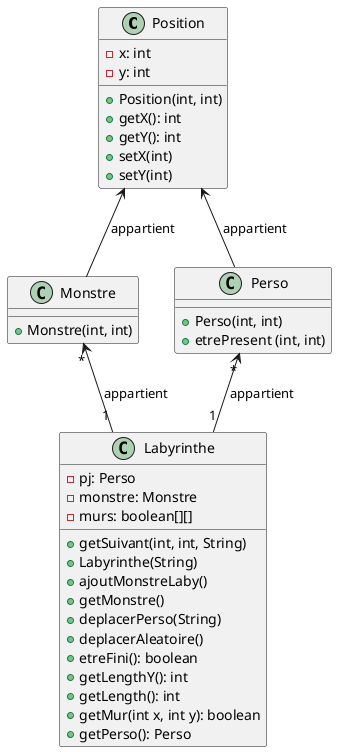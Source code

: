 @startuml

class Position{
- x: int
- y: int
+ Position(int, int)
+ getX(): int
+ getY(): int
+ setX(int)
+ setY(int)
}

Position <-- Monstre : appartient

class Monstre{
+ Monstre(int, int)

}

Position <-- Perso : appartient

class Perso{
+ Perso(int, int)
+ etrePresent (int, int)
}

Monstre "*" <-- "1" Labyrinthe : appartient
Perso "*" <-- "1" Labyrinthe : appartient

class Labyrinthe{
- pj: Perso
- monstre: Monstre
- murs: boolean[][]
+ getSuivant(int, int, String)
+ Labyrinthe(String)
+ ajoutMonstreLaby()
+ getMonstre()
+ deplacerPerso(String)
+ deplacerAleatoire()
+ etreFini(): boolean
+ getLengthY(): int
+ getLength(): int
+ getMur(int x, int y): boolean
+ getPerso(): Perso
}

@enduml